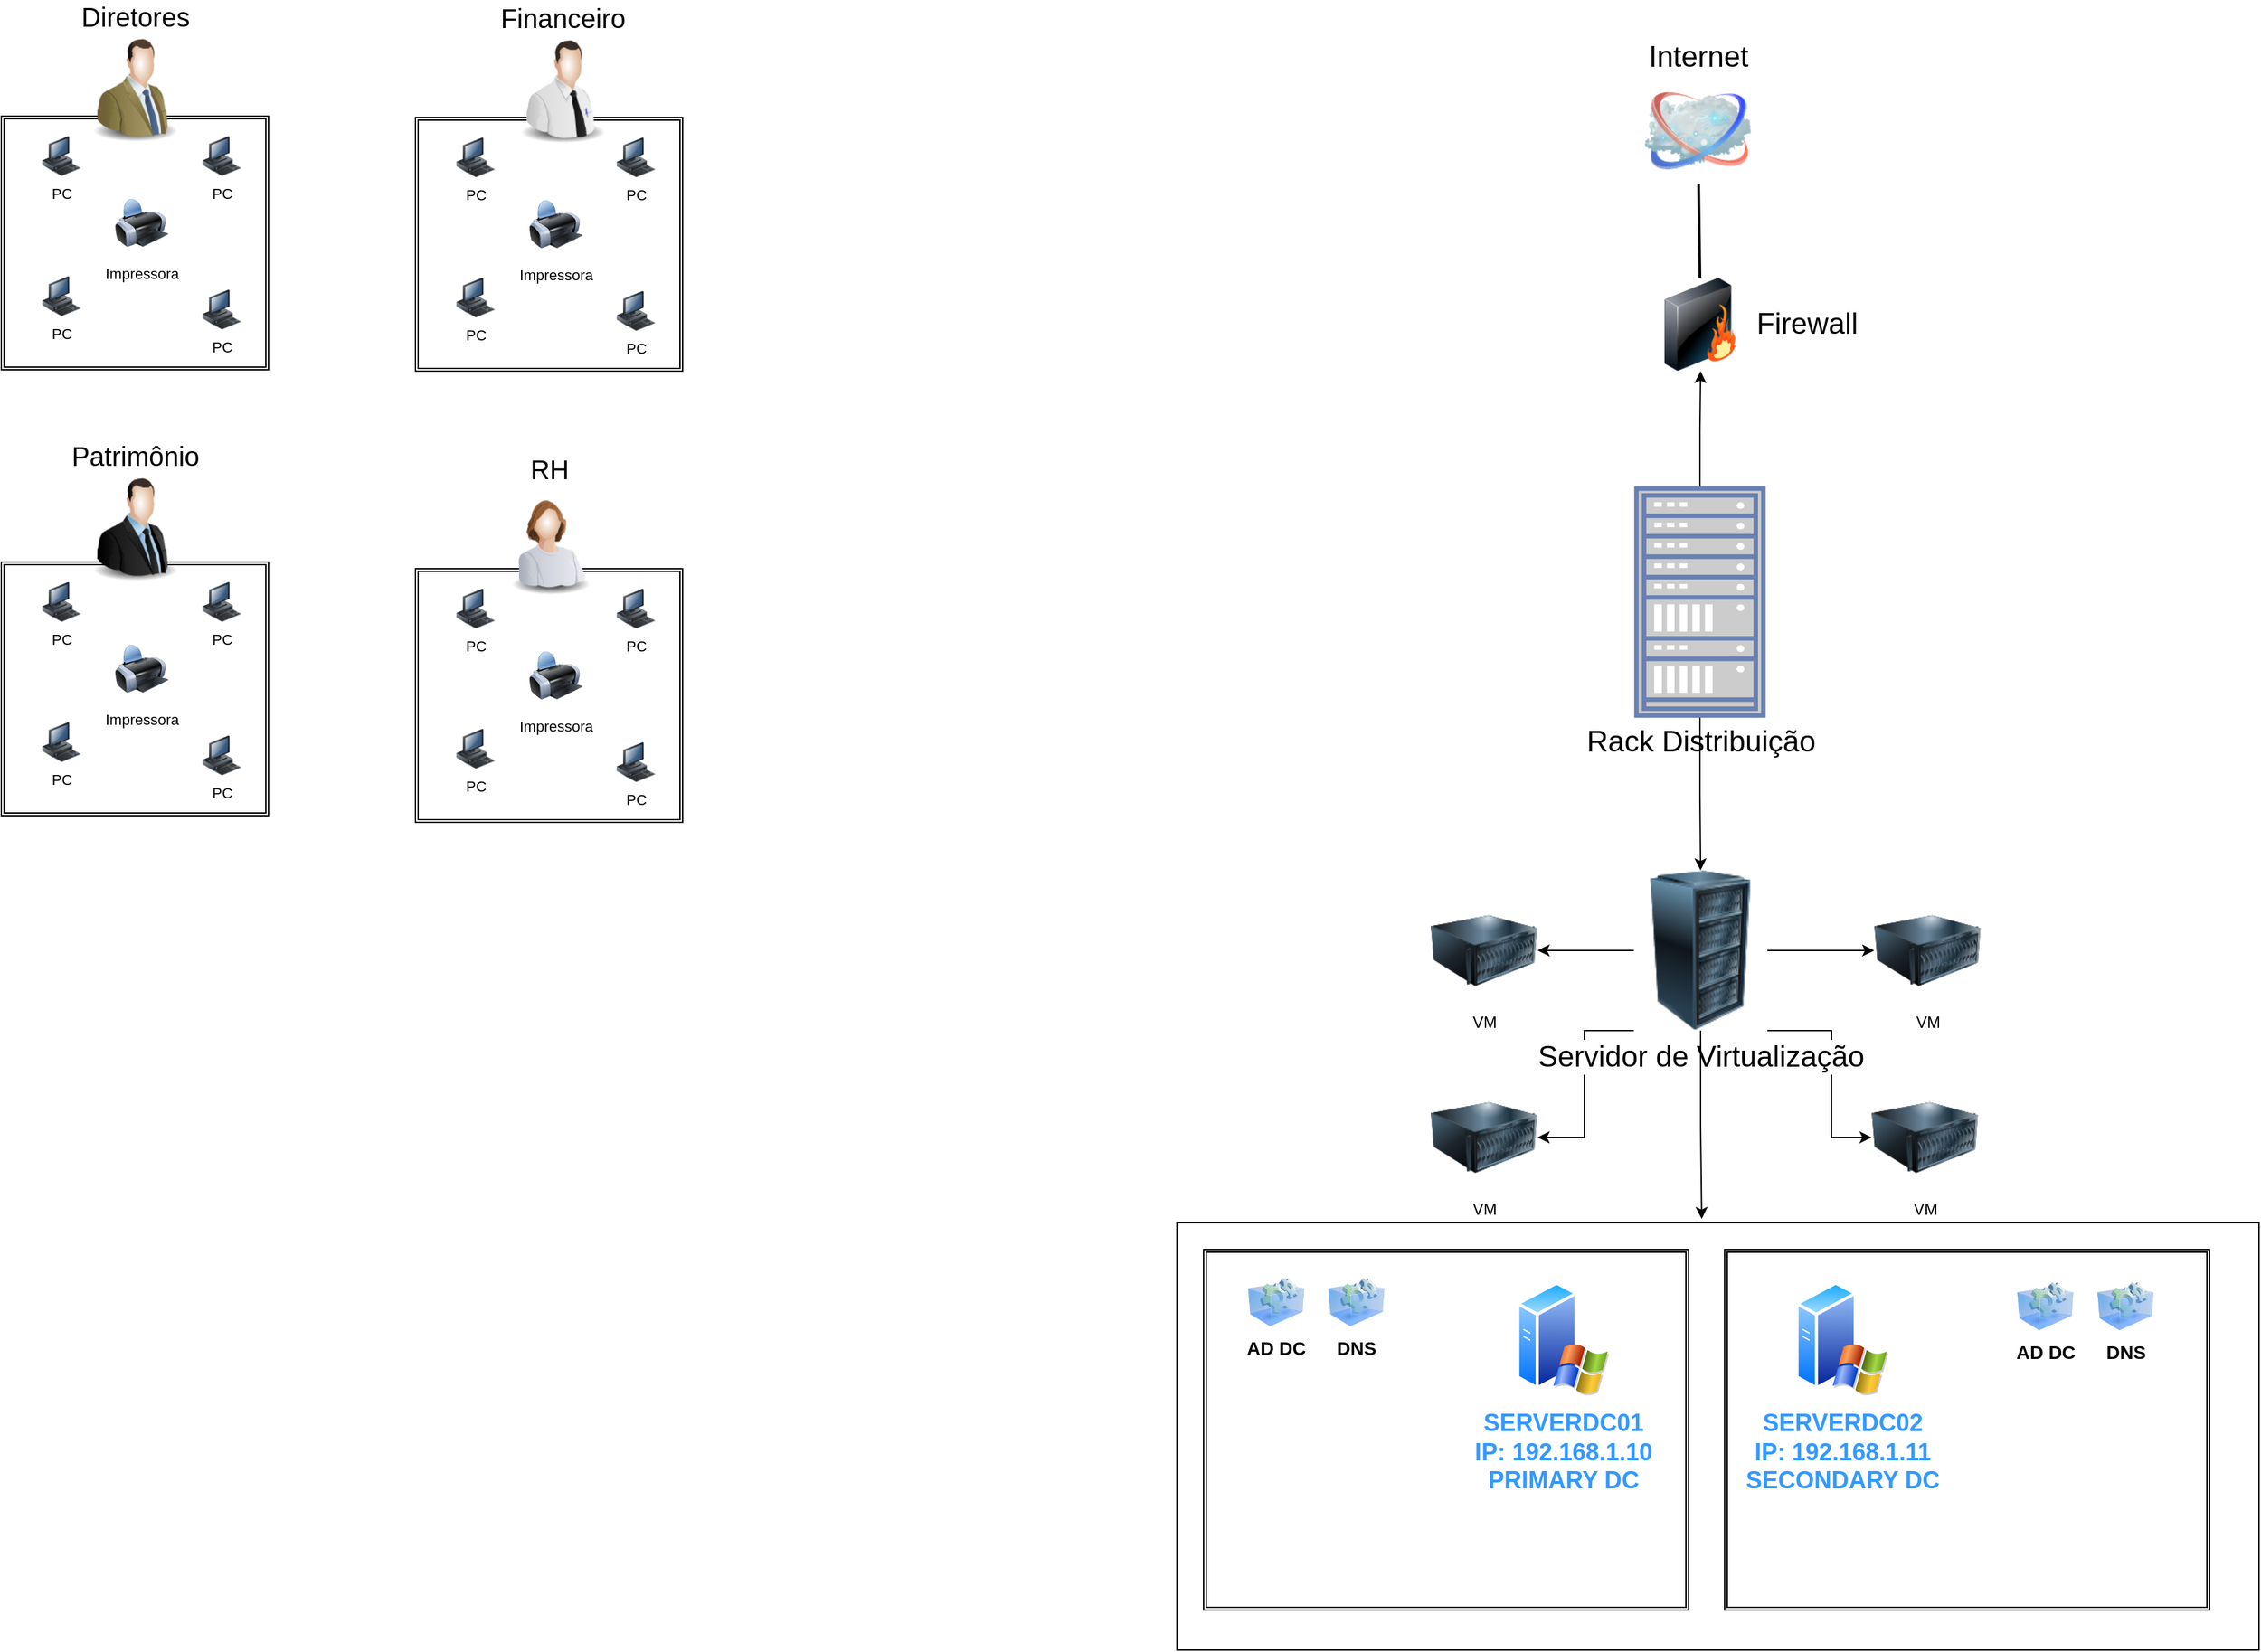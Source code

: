 <mxfile version="22.1.11" type="onedrive">
  <diagram name="Page-1" id="55a83fd1-7818-8e21-69c5-c3457e3827bb">
    <mxGraphModel dx="1892" dy="770" grid="1" gridSize="10" guides="1" tooltips="1" connect="1" arrows="1" fold="1" page="1" pageScale="1" pageWidth="1100" pageHeight="850" background="none" math="0" shadow="0">
      <root>
        <mxCell id="0" />
        <mxCell id="1" parent="0" />
        <mxCell id="0LWwAxTXV87LXj3AW5T--23" value="" style="rounded=0;whiteSpace=wrap;html=1;" parent="1" vertex="1">
          <mxGeometry x="130" y="950" width="810" height="320" as="geometry" />
        </mxCell>
        <mxCell id="0LWwAxTXV87LXj3AW5T--17" value="" style="shape=ext;double=1;rounded=0;whiteSpace=wrap;html=1;labelPosition=center;verticalLabelPosition=top;align=left;verticalAlign=bottom;fontSize=20;fontStyle=1" parent="1" vertex="1">
          <mxGeometry x="540" y="970" width="363" height="270" as="geometry" />
        </mxCell>
        <mxCell id="69ecfefc5c41e42c-2" value="Internet" style="image;html=1;labelBackgroundColor=#ffffff;image=img/lib/clip_art/networking/Cloud_128x128.png;rounded=1;shadow=0;comic=0;strokeWidth=2;fontSize=22;labelPosition=center;verticalLabelPosition=top;align=center;verticalAlign=bottom;" parent="1" vertex="1">
          <mxGeometry x="480" y="92" width="80" height="80" as="geometry" />
        </mxCell>
        <mxCell id="69ecfefc5c41e42c-19" style="edgeStyle=none;rounded=0;html=1;labelBackgroundColor=none;endArrow=none;strokeWidth=2;fontFamily=Verdana;fontSize=22" parent="1" source="69ecfefc5c41e42c-3" target="69ecfefc5c41e42c-2" edge="1">
          <mxGeometry relative="1" as="geometry" />
        </mxCell>
        <mxCell id="69ecfefc5c41e42c-3" value="Firewall" style="image;html=1;labelBackgroundColor=#ffffff;image=img/lib/clip_art/networking/Firewall_128x128.png;rounded=1;shadow=0;comic=0;strokeWidth=2;fontSize=22;labelPosition=right;verticalLabelPosition=middle;align=left;verticalAlign=middle;" parent="1" vertex="1">
          <mxGeometry x="482" y="242" width="80" height="70" as="geometry" />
        </mxCell>
        <mxCell id="dxCK5NF6PYWlYXXkP_ZU-16" style="edgeStyle=orthogonalEdgeStyle;rounded=0;orthogonalLoop=1;jettySize=auto;html=1;entryX=1;entryY=0.5;entryDx=0;entryDy=0;" parent="1" source="dxCK5NF6PYWlYXXkP_ZU-10" target="dxCK5NF6PYWlYXXkP_ZU-13" edge="1">
          <mxGeometry relative="1" as="geometry">
            <Array as="points">
              <mxPoint x="435" y="806" />
              <mxPoint x="435" y="886" />
            </Array>
          </mxGeometry>
        </mxCell>
        <mxCell id="dxCK5NF6PYWlYXXkP_ZU-19" style="edgeStyle=orthogonalEdgeStyle;rounded=0;orthogonalLoop=1;jettySize=auto;html=1;" parent="1" source="dxCK5NF6PYWlYXXkP_ZU-10" target="dxCK5NF6PYWlYXXkP_ZU-11" edge="1">
          <mxGeometry relative="1" as="geometry" />
        </mxCell>
        <mxCell id="dxCK5NF6PYWlYXXkP_ZU-20" style="edgeStyle=orthogonalEdgeStyle;rounded=0;orthogonalLoop=1;jettySize=auto;html=1;entryX=0;entryY=0.5;entryDx=0;entryDy=0;" parent="1" source="dxCK5NF6PYWlYXXkP_ZU-10" target="dxCK5NF6PYWlYXXkP_ZU-12" edge="1">
          <mxGeometry relative="1" as="geometry">
            <Array as="points">
              <mxPoint x="620" y="806" />
              <mxPoint x="620" y="886" />
            </Array>
          </mxGeometry>
        </mxCell>
        <mxCell id="dxCK5NF6PYWlYXXkP_ZU-111" style="edgeStyle=orthogonalEdgeStyle;rounded=0;orthogonalLoop=1;jettySize=auto;html=1;entryX=1;entryY=0.5;entryDx=0;entryDy=0;" parent="1" source="dxCK5NF6PYWlYXXkP_ZU-10" target="dxCK5NF6PYWlYXXkP_ZU-14" edge="1">
          <mxGeometry relative="1" as="geometry" />
        </mxCell>
        <mxCell id="dxCK5NF6PYWlYXXkP_ZU-10" value="Servidor de Virtualização" style="image;html=1;image=img/lib/clip_art/computers/Server_Rack_128x128.png;fontSize=22;" parent="1" vertex="1">
          <mxGeometry x="472" y="686" width="100" height="120" as="geometry" />
        </mxCell>
        <mxCell id="dxCK5NF6PYWlYXXkP_ZU-11" value="VM" style="image;html=1;image=img/lib/clip_art/computers/Server_128x128.png" parent="1" vertex="1">
          <mxGeometry x="652" y="706" width="80" height="80" as="geometry" />
        </mxCell>
        <mxCell id="dxCK5NF6PYWlYXXkP_ZU-12" value="VM" style="image;html=1;image=img/lib/clip_art/computers/Server_128x128.png" parent="1" vertex="1">
          <mxGeometry x="650" y="846" width="80" height="80" as="geometry" />
        </mxCell>
        <mxCell id="dxCK5NF6PYWlYXXkP_ZU-13" value="VM" style="image;html=1;image=img/lib/clip_art/computers/Server_128x128.png" parent="1" vertex="1">
          <mxGeometry x="320" y="846" width="80" height="80" as="geometry" />
        </mxCell>
        <mxCell id="dxCK5NF6PYWlYXXkP_ZU-14" value="VM" style="image;html=1;image=img/lib/clip_art/computers/Server_128x128.png" parent="1" vertex="1">
          <mxGeometry x="320" y="706" width="80" height="80" as="geometry" />
        </mxCell>
        <mxCell id="dxCK5NF6PYWlYXXkP_ZU-60" value="" style="group" parent="1" vertex="1" connectable="0">
          <mxGeometry x="-750" y="455" width="200" height="190" as="geometry" />
        </mxCell>
        <mxCell id="dxCK5NF6PYWlYXXkP_ZU-54" value="" style="shape=ext;double=1;rounded=0;whiteSpace=wrap;html=1;" parent="dxCK5NF6PYWlYXXkP_ZU-60" vertex="1">
          <mxGeometry width="200" height="190" as="geometry" />
        </mxCell>
        <mxCell id="dxCK5NF6PYWlYXXkP_ZU-55" value="Impressora" style="image;html=1;labelBackgroundColor=#ffffff;image=img/lib/clip_art/computers/Printer_128x128.png;rounded=1;shadow=0;comic=0;strokeWidth=2;fontSize=11;" parent="dxCK5NF6PYWlYXXkP_ZU-60" vertex="1">
          <mxGeometry x="85" y="55" width="40" height="50" as="geometry" />
        </mxCell>
        <mxCell id="dxCK5NF6PYWlYXXkP_ZU-56" value="PC" style="image;html=1;labelBackgroundColor=#ffffff;image=img/lib/clip_art/computers/Workstation_128x128.png;rounded=1;shadow=0;comic=0;strokeWidth=2;fontSize=11;" parent="dxCK5NF6PYWlYXXkP_ZU-60" vertex="1">
          <mxGeometry x="30" y="120" width="30" height="30" as="geometry" />
        </mxCell>
        <mxCell id="dxCK5NF6PYWlYXXkP_ZU-57" value="PC" style="image;html=1;labelBackgroundColor=#ffffff;image=img/lib/clip_art/computers/Workstation_128x128.png;rounded=1;shadow=0;comic=0;strokeWidth=2;fontSize=11;" parent="dxCK5NF6PYWlYXXkP_ZU-60" vertex="1">
          <mxGeometry x="150" y="130" width="30" height="30" as="geometry" />
        </mxCell>
        <mxCell id="dxCK5NF6PYWlYXXkP_ZU-58" value="PC" style="image;html=1;labelBackgroundColor=#ffffff;image=img/lib/clip_art/computers/Workstation_128x128.png;rounded=1;shadow=0;comic=0;strokeWidth=2;fontSize=11;" parent="dxCK5NF6PYWlYXXkP_ZU-60" vertex="1">
          <mxGeometry x="150" y="15" width="30" height="30" as="geometry" />
        </mxCell>
        <mxCell id="dxCK5NF6PYWlYXXkP_ZU-59" value="PC" style="image;html=1;labelBackgroundColor=#ffffff;image=img/lib/clip_art/computers/Workstation_128x128.png;rounded=1;shadow=0;comic=0;strokeWidth=2;fontSize=11;" parent="dxCK5NF6PYWlYXXkP_ZU-60" vertex="1">
          <mxGeometry x="30" y="15" width="30" height="30" as="geometry" />
        </mxCell>
        <mxCell id="dxCK5NF6PYWlYXXkP_ZU-61" value="" style="group" parent="1" vertex="1" connectable="0">
          <mxGeometry x="-440" y="460" width="200" height="190" as="geometry" />
        </mxCell>
        <mxCell id="dxCK5NF6PYWlYXXkP_ZU-42" value="" style="shape=ext;double=1;rounded=0;whiteSpace=wrap;html=1;" parent="dxCK5NF6PYWlYXXkP_ZU-61" vertex="1">
          <mxGeometry width="200" height="190" as="geometry" />
        </mxCell>
        <mxCell id="dxCK5NF6PYWlYXXkP_ZU-43" value="Impressora" style="image;html=1;labelBackgroundColor=#ffffff;image=img/lib/clip_art/computers/Printer_128x128.png;rounded=1;shadow=0;comic=0;strokeWidth=2;fontSize=11;" parent="dxCK5NF6PYWlYXXkP_ZU-61" vertex="1">
          <mxGeometry x="85" y="55" width="40" height="50" as="geometry" />
        </mxCell>
        <mxCell id="dxCK5NF6PYWlYXXkP_ZU-44" value="PC" style="image;html=1;labelBackgroundColor=#ffffff;image=img/lib/clip_art/computers/Workstation_128x128.png;rounded=1;shadow=0;comic=0;strokeWidth=2;fontSize=11;" parent="dxCK5NF6PYWlYXXkP_ZU-61" vertex="1">
          <mxGeometry x="30" y="120" width="30" height="30" as="geometry" />
        </mxCell>
        <mxCell id="dxCK5NF6PYWlYXXkP_ZU-45" value="PC" style="image;html=1;labelBackgroundColor=#ffffff;image=img/lib/clip_art/computers/Workstation_128x128.png;rounded=1;shadow=0;comic=0;strokeWidth=2;fontSize=11;" parent="dxCK5NF6PYWlYXXkP_ZU-61" vertex="1">
          <mxGeometry x="150" y="130" width="30" height="30" as="geometry" />
        </mxCell>
        <mxCell id="dxCK5NF6PYWlYXXkP_ZU-46" value="PC" style="image;html=1;labelBackgroundColor=#ffffff;image=img/lib/clip_art/computers/Workstation_128x128.png;rounded=1;shadow=0;comic=0;strokeWidth=2;fontSize=11;" parent="dxCK5NF6PYWlYXXkP_ZU-61" vertex="1">
          <mxGeometry x="150" y="15" width="30" height="30" as="geometry" />
        </mxCell>
        <mxCell id="dxCK5NF6PYWlYXXkP_ZU-47" value="PC" style="image;html=1;labelBackgroundColor=#ffffff;image=img/lib/clip_art/computers/Workstation_128x128.png;rounded=1;shadow=0;comic=0;strokeWidth=2;fontSize=11;" parent="dxCK5NF6PYWlYXXkP_ZU-61" vertex="1">
          <mxGeometry x="30" y="15" width="30" height="30" as="geometry" />
        </mxCell>
        <mxCell id="dxCK5NF6PYWlYXXkP_ZU-62" value="" style="group" parent="1" vertex="1" connectable="0">
          <mxGeometry x="-440" y="122" width="200" height="190" as="geometry" />
        </mxCell>
        <mxCell id="dxCK5NF6PYWlYXXkP_ZU-32" value="" style="shape=ext;double=1;rounded=0;whiteSpace=wrap;html=1;" parent="dxCK5NF6PYWlYXXkP_ZU-62" vertex="1">
          <mxGeometry width="200" height="190" as="geometry" />
        </mxCell>
        <mxCell id="69ecfefc5c41e42c-6" value="Impressora" style="image;html=1;labelBackgroundColor=#ffffff;image=img/lib/clip_art/computers/Printer_128x128.png;rounded=1;shadow=0;comic=0;strokeWidth=2;fontSize=11;" parent="dxCK5NF6PYWlYXXkP_ZU-62" vertex="1">
          <mxGeometry x="85" y="55" width="40" height="50" as="geometry" />
        </mxCell>
        <mxCell id="dxCK5NF6PYWlYXXkP_ZU-29" value="PC" style="image;html=1;labelBackgroundColor=#ffffff;image=img/lib/clip_art/computers/Workstation_128x128.png;rounded=1;shadow=0;comic=0;strokeWidth=2;fontSize=11;" parent="dxCK5NF6PYWlYXXkP_ZU-62" vertex="1">
          <mxGeometry x="30" y="120" width="30" height="30" as="geometry" />
        </mxCell>
        <mxCell id="dxCK5NF6PYWlYXXkP_ZU-33" value="PC" style="image;html=1;labelBackgroundColor=#ffffff;image=img/lib/clip_art/computers/Workstation_128x128.png;rounded=1;shadow=0;comic=0;strokeWidth=2;fontSize=11;" parent="dxCK5NF6PYWlYXXkP_ZU-62" vertex="1">
          <mxGeometry x="150" y="130" width="30" height="30" as="geometry" />
        </mxCell>
        <mxCell id="dxCK5NF6PYWlYXXkP_ZU-34" value="PC" style="image;html=1;labelBackgroundColor=#ffffff;image=img/lib/clip_art/computers/Workstation_128x128.png;rounded=1;shadow=0;comic=0;strokeWidth=2;fontSize=11;" parent="dxCK5NF6PYWlYXXkP_ZU-62" vertex="1">
          <mxGeometry x="150" y="15" width="30" height="30" as="geometry" />
        </mxCell>
        <mxCell id="dxCK5NF6PYWlYXXkP_ZU-35" value="PC" style="image;html=1;labelBackgroundColor=#ffffff;image=img/lib/clip_art/computers/Workstation_128x128.png;rounded=1;shadow=0;comic=0;strokeWidth=2;fontSize=11;" parent="dxCK5NF6PYWlYXXkP_ZU-62" vertex="1">
          <mxGeometry x="30" y="15" width="30" height="30" as="geometry" />
        </mxCell>
        <mxCell id="dxCK5NF6PYWlYXXkP_ZU-63" value="" style="group" parent="1" vertex="1" connectable="0">
          <mxGeometry x="-750" y="121" width="200" height="190" as="geometry" />
        </mxCell>
        <mxCell id="dxCK5NF6PYWlYXXkP_ZU-48" value="" style="shape=ext;double=1;rounded=0;whiteSpace=wrap;html=1;" parent="dxCK5NF6PYWlYXXkP_ZU-63" vertex="1">
          <mxGeometry width="200" height="190" as="geometry" />
        </mxCell>
        <mxCell id="dxCK5NF6PYWlYXXkP_ZU-49" value="Impressora" style="image;html=1;labelBackgroundColor=#ffffff;image=img/lib/clip_art/computers/Printer_128x128.png;rounded=1;shadow=0;comic=0;strokeWidth=2;fontSize=11;" parent="dxCK5NF6PYWlYXXkP_ZU-63" vertex="1">
          <mxGeometry x="85" y="55" width="40" height="50" as="geometry" />
        </mxCell>
        <mxCell id="dxCK5NF6PYWlYXXkP_ZU-50" value="PC" style="image;html=1;labelBackgroundColor=#ffffff;image=img/lib/clip_art/computers/Workstation_128x128.png;rounded=1;shadow=0;comic=0;strokeWidth=2;fontSize=11;" parent="dxCK5NF6PYWlYXXkP_ZU-63" vertex="1">
          <mxGeometry x="30" y="120" width="30" height="30" as="geometry" />
        </mxCell>
        <mxCell id="dxCK5NF6PYWlYXXkP_ZU-51" value="PC" style="image;html=1;labelBackgroundColor=#ffffff;image=img/lib/clip_art/computers/Workstation_128x128.png;rounded=1;shadow=0;comic=0;strokeWidth=2;fontSize=11;" parent="dxCK5NF6PYWlYXXkP_ZU-63" vertex="1">
          <mxGeometry x="150" y="130" width="30" height="30" as="geometry" />
        </mxCell>
        <mxCell id="dxCK5NF6PYWlYXXkP_ZU-52" value="PC" style="image;html=1;labelBackgroundColor=#ffffff;image=img/lib/clip_art/computers/Workstation_128x128.png;rounded=1;shadow=0;comic=0;strokeWidth=2;fontSize=11;" parent="dxCK5NF6PYWlYXXkP_ZU-63" vertex="1">
          <mxGeometry x="150" y="15" width="30" height="30" as="geometry" />
        </mxCell>
        <mxCell id="dxCK5NF6PYWlYXXkP_ZU-53" value="PC" style="image;html=1;labelBackgroundColor=#ffffff;image=img/lib/clip_art/computers/Workstation_128x128.png;rounded=1;shadow=0;comic=0;strokeWidth=2;fontSize=11;" parent="dxCK5NF6PYWlYXXkP_ZU-63" vertex="1">
          <mxGeometry x="30" y="15" width="30" height="30" as="geometry" />
        </mxCell>
        <mxCell id="dxCK5NF6PYWlYXXkP_ZU-64" value="&lt;font style=&quot;font-size: 20px;&quot;&gt;Patrimônio&lt;/font&gt;" style="image;html=1;image=img/lib/clip_art/people/Suit_Man_128x128.png;labelPosition=center;verticalLabelPosition=top;align=center;verticalAlign=bottom;" parent="1" vertex="1">
          <mxGeometry x="-690" y="390" width="80" height="80" as="geometry" />
        </mxCell>
        <mxCell id="dxCK5NF6PYWlYXXkP_ZU-65" value="Diretores" style="image;html=1;image=img/lib/clip_art/people/Suit_Man_Green_128x128.png;fontSize=20;align=center;verticalAlign=bottom;labelPosition=center;verticalLabelPosition=top;" parent="1" vertex="1">
          <mxGeometry x="-690" y="61" width="80" height="80" as="geometry" />
        </mxCell>
        <mxCell id="dxCK5NF6PYWlYXXkP_ZU-66" value="Financeiro" style="image;html=1;image=img/lib/clip_art/people/Tech_Man_128x128.png;fontSize=20;labelPosition=center;verticalLabelPosition=top;align=center;verticalAlign=bottom;" parent="1" vertex="1">
          <mxGeometry x="-370" y="62" width="80" height="80" as="geometry" />
        </mxCell>
        <mxCell id="dxCK5NF6PYWlYXXkP_ZU-67" value="&lt;font style=&quot;font-size: 20px;&quot;&gt;RH&lt;/font&gt;" style="image;html=1;image=img/lib/clip_art/people/Worker_Woman_128x128.png;labelPosition=center;verticalLabelPosition=top;align=center;verticalAlign=bottom;" parent="1" vertex="1">
          <mxGeometry x="-380" y="400" width="80" height="80" as="geometry" />
        </mxCell>
        <mxCell id="dxCK5NF6PYWlYXXkP_ZU-83" value="" style="shape=ext;double=1;rounded=0;whiteSpace=wrap;html=1;labelPosition=center;verticalLabelPosition=top;align=left;verticalAlign=bottom;fontSize=20;fontStyle=1" parent="1" vertex="1">
          <mxGeometry x="150" y="970" width="363" height="270" as="geometry" />
        </mxCell>
        <mxCell id="dxCK5NF6PYWlYXXkP_ZU-84" value="AD DC" style="image;html=1;image=img/lib/clip_art/computers/Virtual_Application_128x128.png;fontStyle=1;fontSize=14;" parent="1" vertex="1">
          <mxGeometry x="183" y="990" width="42.25" height="39" as="geometry" />
        </mxCell>
        <mxCell id="dxCK5NF6PYWlYXXkP_ZU-110" value="&lt;font style=&quot;&quot; color=&quot;#3399ff&quot;&gt;&lt;b style=&quot;&quot;&gt;&lt;font style=&quot;font-size: 18px;&quot;&gt;&lt;font style=&quot;&quot;&gt;SERVERDC01&lt;br&gt;IP: 192.168.1.10&lt;br&gt;&lt;/font&gt;PRIMARY DC&lt;/font&gt;&lt;br&gt;&lt;/b&gt;&lt;/font&gt;" style="image;aspect=fixed;perimeter=ellipsePerimeter;html=1;align=center;shadow=0;dashed=0;spacingTop=3;image=img/lib/active_directory/windows_server_2.svg;" parent="1" vertex="1">
          <mxGeometry x="384" y="993" width="69.6" height="87" as="geometry" />
        </mxCell>
        <mxCell id="dxCK5NF6PYWlYXXkP_ZU-114" style="edgeStyle=orthogonalEdgeStyle;rounded=0;orthogonalLoop=1;jettySize=auto;html=1;entryX=0.5;entryY=1;entryDx=0;entryDy=0;" parent="1" source="dxCK5NF6PYWlYXXkP_ZU-113" target="69ecfefc5c41e42c-3" edge="1">
          <mxGeometry relative="1" as="geometry" />
        </mxCell>
        <mxCell id="dxCK5NF6PYWlYXXkP_ZU-115" style="edgeStyle=orthogonalEdgeStyle;rounded=0;orthogonalLoop=1;jettySize=auto;html=1;entryX=0.5;entryY=0;entryDx=0;entryDy=0;" parent="1" source="dxCK5NF6PYWlYXXkP_ZU-113" target="dxCK5NF6PYWlYXXkP_ZU-10" edge="1">
          <mxGeometry relative="1" as="geometry" />
        </mxCell>
        <mxCell id="dxCK5NF6PYWlYXXkP_ZU-113" value="&lt;font color=&quot;#000000&quot; style=&quot;font-size: 22px;&quot;&gt;Rack Distribuição&lt;/font&gt;" style="fontColor=#0066CC;verticalAlign=top;verticalLabelPosition=bottom;labelPosition=center;align=center;html=1;outlineConnect=0;fillColor=#CCCCCC;strokeColor=#6881B3;gradientColor=none;gradientDirection=north;strokeWidth=2;shape=mxgraph.networks.rack;" parent="1" vertex="1">
          <mxGeometry x="474" y="400" width="95" height="170" as="geometry" />
        </mxCell>
        <mxCell id="0LWwAxTXV87LXj3AW5T--3" value="DNS" style="image;html=1;image=img/lib/clip_art/computers/Virtual_Application_128x128.png;fontStyle=1;fontSize=14;" parent="1" vertex="1">
          <mxGeometry x="243" y="990" width="42.25" height="39" as="geometry" />
        </mxCell>
        <mxCell id="0LWwAxTXV87LXj3AW5T--7" value="&lt;font style=&quot;&quot; color=&quot;#3399ff&quot;&gt;&lt;b style=&quot;&quot;&gt;&lt;font style=&quot;font-size: 18px;&quot;&gt;&lt;font style=&quot;&quot;&gt;SERVERDC02&lt;br&gt;IP: 192.168.1.11&lt;br&gt;&lt;/font&gt;SECONDARY DC&lt;/font&gt;&lt;br&gt;&lt;/b&gt;&lt;/font&gt;" style="image;aspect=fixed;perimeter=ellipsePerimeter;html=1;align=center;shadow=0;dashed=0;spacingTop=3;image=img/lib/active_directory/windows_server_2.svg;" parent="1" vertex="1">
          <mxGeometry x="593.0" y="993" width="69.6" height="87" as="geometry" />
        </mxCell>
        <mxCell id="0LWwAxTXV87LXj3AW5T--18" value="AD DC" style="image;html=1;image=img/lib/clip_art/computers/Virtual_Application_128x128.png;fontStyle=1;fontSize=14;" parent="1" vertex="1">
          <mxGeometry x="758.75" y="993" width="42.25" height="39" as="geometry" />
        </mxCell>
        <mxCell id="0LWwAxTXV87LXj3AW5T--19" value="DNS" style="image;html=1;image=img/lib/clip_art/computers/Virtual_Application_128x128.png;fontStyle=1;fontSize=14;" parent="1" vertex="1">
          <mxGeometry x="818.75" y="993" width="42.25" height="39" as="geometry" />
        </mxCell>
        <mxCell id="0LWwAxTXV87LXj3AW5T--24" style="edgeStyle=orthogonalEdgeStyle;rounded=0;orthogonalLoop=1;jettySize=auto;html=1;entryX=0.485;entryY=-0.009;entryDx=0;entryDy=0;entryPerimeter=0;" parent="1" source="dxCK5NF6PYWlYXXkP_ZU-10" target="0LWwAxTXV87LXj3AW5T--23" edge="1">
          <mxGeometry relative="1" as="geometry" />
        </mxCell>
      </root>
    </mxGraphModel>
  </diagram>
</mxfile>

